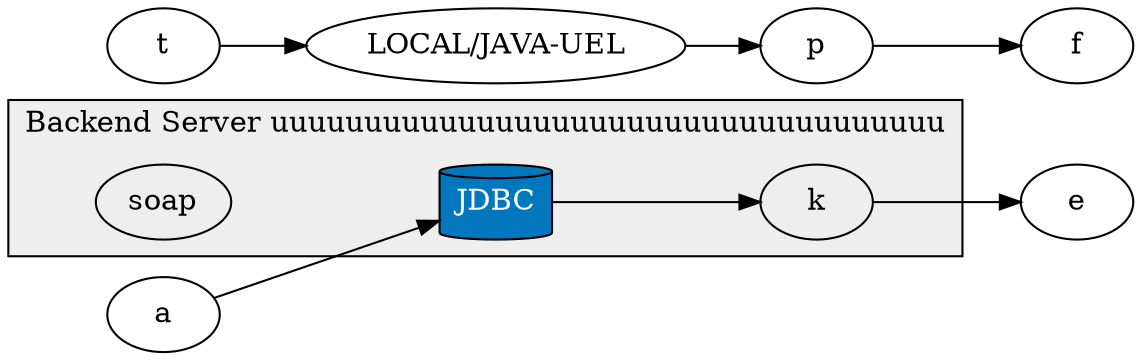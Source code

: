 digraph axionalterm {
    rankdir="LR"
    subgraph cluster_backend {
        style="filled"
        fillcolor="#EEEEEE"
        label="Backend Server uuuuuuuuuuuuuuuuuuuuuuuuuuuuuuuuuuuu"
        newrank="true"
        soap
        jdbc
        k
    }
    jdbc [label="JDBC", shape="cylinder", style="filled", fillcolor="#0277BD", fontcolor="#FFFFFF"]
    LOCAL [label="LOCAL/JAVA-UEL"]
    a->jdbc->k->e
    t->LOCAL->p->f
}